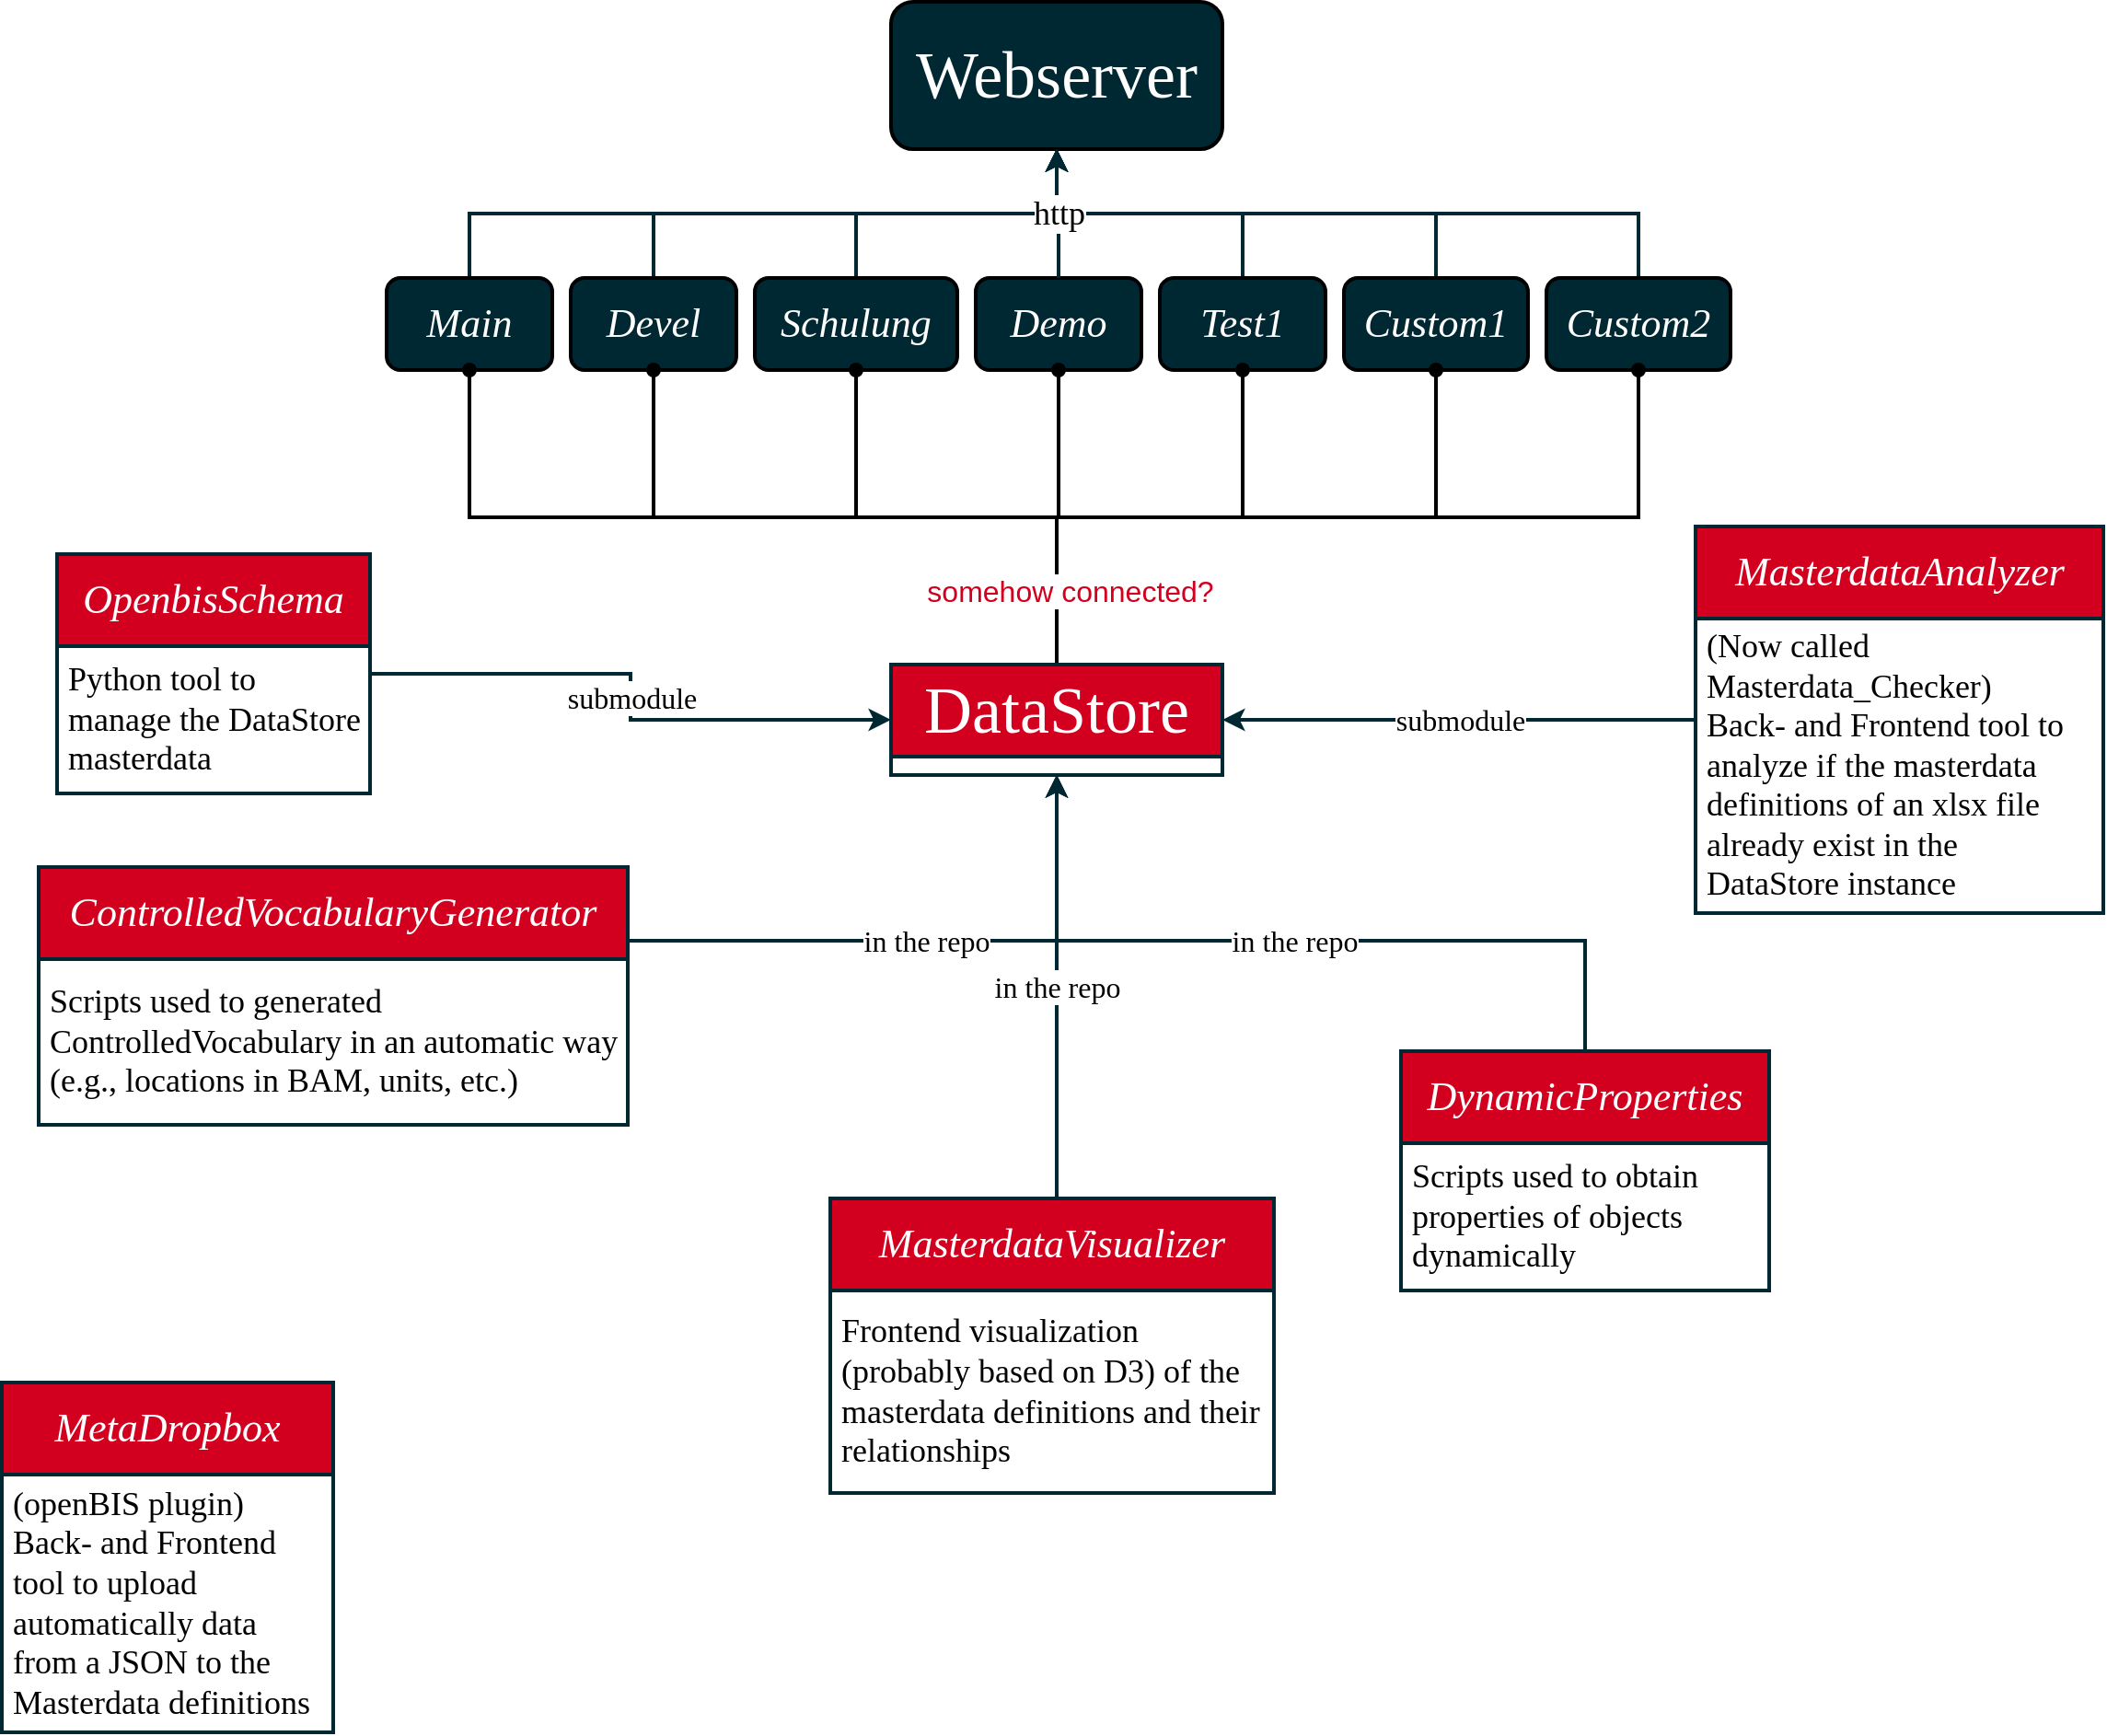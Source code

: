 <mxfile version="24.8.6">
  <diagram id="C5RBs43oDa-KdzZeNtuy" name="Page-1">
    <mxGraphModel dx="2022" dy="743" grid="1" gridSize="10" guides="1" tooltips="1" connect="1" arrows="1" fold="1" page="1" pageScale="1" pageWidth="827" pageHeight="1169" math="0" shadow="0">
      <root>
        <mxCell id="WIyWlLk6GJQsqaUBKTNV-0" />
        <mxCell id="WIyWlLk6GJQsqaUBKTNV-1" parent="WIyWlLk6GJQsqaUBKTNV-0" />
        <mxCell id="n2oDj2GFMUZe_3VKMbaY-55" value="&lt;span style=&quot;font-family: Klavika; font-size: 16px;&quot;&gt;in the repo&lt;/span&gt;" style="edgeStyle=orthogonalEdgeStyle;rounded=0;orthogonalLoop=1;jettySize=auto;html=1;strokeColor=#002832;strokeWidth=2;" edge="1" parent="WIyWlLk6GJQsqaUBKTNV-1" source="n2oDj2GFMUZe_3VKMbaY-38" target="n2oDj2GFMUZe_3VKMbaY-22">
          <mxGeometry relative="1" as="geometry">
            <Array as="points">
              <mxPoint x="413" y="620" />
              <mxPoint x="413" y="620" />
            </Array>
          </mxGeometry>
        </mxCell>
        <mxCell id="n2oDj2GFMUZe_3VKMbaY-56" value="&lt;font face=&quot;Klavika&quot;&gt;&lt;span style=&quot;font-size: 16px;&quot;&gt;submodule&lt;/span&gt;&lt;/font&gt;" style="edgeStyle=orthogonalEdgeStyle;rounded=0;orthogonalLoop=1;jettySize=auto;html=1;strokeColor=#002832;strokeWidth=2;" edge="1" parent="WIyWlLk6GJQsqaUBKTNV-1" source="n2oDj2GFMUZe_3VKMbaY-40" target="n2oDj2GFMUZe_3VKMbaY-22">
          <mxGeometry relative="1" as="geometry" />
        </mxCell>
        <mxCell id="n2oDj2GFMUZe_3VKMbaY-57" value="&lt;span style=&quot;font-family: Klavika; font-size: 16px;&quot;&gt;in the repo&lt;/span&gt;" style="edgeStyle=orthogonalEdgeStyle;rounded=0;orthogonalLoop=1;jettySize=auto;html=1;strokeColor=#002832;strokeWidth=2;" edge="1" parent="WIyWlLk6GJQsqaUBKTNV-1" source="n2oDj2GFMUZe_3VKMbaY-42" target="n2oDj2GFMUZe_3VKMbaY-22">
          <mxGeometry relative="1" as="geometry">
            <Array as="points">
              <mxPoint x="413" y="520" />
            </Array>
          </mxGeometry>
        </mxCell>
        <mxCell id="n2oDj2GFMUZe_3VKMbaY-52" value="&lt;font style=&quot;font-size: 16px;&quot; face=&quot;Klavika&quot;&gt;submodule&lt;/font&gt;" style="edgeStyle=orthogonalEdgeStyle;rounded=0;orthogonalLoop=1;jettySize=auto;html=1;strokeColor=#002832;strokeWidth=2;" edge="1" parent="WIyWlLk6GJQsqaUBKTNV-1" source="n2oDj2GFMUZe_3VKMbaY-29" target="n2oDj2GFMUZe_3VKMbaY-22">
          <mxGeometry relative="1" as="geometry" />
        </mxCell>
        <mxCell id="n2oDj2GFMUZe_3VKMbaY-0" value="Webserver" style="rounded=1;whiteSpace=wrap;html=1;fontFamily=Klavika;fontSize=36;fillColor=#002832;fontColor=#FFFFFF;strokeWidth=2;" vertex="1" parent="WIyWlLk6GJQsqaUBKTNV-1">
          <mxGeometry x="323" y="10" width="180" height="80" as="geometry" />
        </mxCell>
        <mxCell id="n2oDj2GFMUZe_3VKMbaY-9" value="" style="edgeStyle=orthogonalEdgeStyle;rounded=0;orthogonalLoop=1;jettySize=auto;html=1;exitX=0.5;exitY=0;exitDx=0;exitDy=0;strokeColor=#002832;strokeWidth=2;" edge="1" parent="WIyWlLk6GJQsqaUBKTNV-1" source="n2oDj2GFMUZe_3VKMbaY-1" target="n2oDj2GFMUZe_3VKMbaY-0">
          <mxGeometry relative="1" as="geometry" />
        </mxCell>
        <mxCell id="n2oDj2GFMUZe_3VKMbaY-1" value="&lt;i style=&quot;font-size: 22px;&quot;&gt;&lt;font style=&quot;font-size: 22px;&quot;&gt;Main&lt;/font&gt;&lt;/i&gt;" style="rounded=1;whiteSpace=wrap;html=1;fontFamily=Klavika;fontSize=22;fillColor=#002832;fontColor=#FFFFFF;strokeWidth=2;" vertex="1" parent="WIyWlLk6GJQsqaUBKTNV-1">
          <mxGeometry x="49" y="160" width="90" height="50" as="geometry" />
        </mxCell>
        <mxCell id="n2oDj2GFMUZe_3VKMbaY-10" style="edgeStyle=orthogonalEdgeStyle;rounded=0;orthogonalLoop=1;jettySize=auto;html=1;exitX=0.5;exitY=0;exitDx=0;exitDy=0;strokeColor=#002832;strokeWidth=2;" edge="1" parent="WIyWlLk6GJQsqaUBKTNV-1" source="n2oDj2GFMUZe_3VKMbaY-2" target="n2oDj2GFMUZe_3VKMbaY-0">
          <mxGeometry relative="1" as="geometry" />
        </mxCell>
        <mxCell id="n2oDj2GFMUZe_3VKMbaY-2" value="&lt;i&gt;Devel&lt;/i&gt;" style="rounded=1;whiteSpace=wrap;html=1;fontFamily=Klavika;fontSize=22;fillColor=#002832;fontColor=#FFFFFF;strokeWidth=2;" vertex="1" parent="WIyWlLk6GJQsqaUBKTNV-1">
          <mxGeometry x="149" y="160" width="90" height="50" as="geometry" />
        </mxCell>
        <mxCell id="n2oDj2GFMUZe_3VKMbaY-11" style="edgeStyle=orthogonalEdgeStyle;rounded=0;orthogonalLoop=1;jettySize=auto;html=1;exitX=0.5;exitY=0;exitDx=0;exitDy=0;strokeColor=#002832;strokeWidth=2;" edge="1" parent="WIyWlLk6GJQsqaUBKTNV-1" source="n2oDj2GFMUZe_3VKMbaY-3" target="n2oDj2GFMUZe_3VKMbaY-0">
          <mxGeometry relative="1" as="geometry" />
        </mxCell>
        <mxCell id="n2oDj2GFMUZe_3VKMbaY-3" value="&lt;i&gt;Schulung&lt;/i&gt;" style="rounded=1;whiteSpace=wrap;html=1;fontFamily=Klavika;fontSize=22;fillColor=#002832;fontColor=#FFFFFF;strokeWidth=2;" vertex="1" parent="WIyWlLk6GJQsqaUBKTNV-1">
          <mxGeometry x="249" y="160" width="110" height="50" as="geometry" />
        </mxCell>
        <mxCell id="n2oDj2GFMUZe_3VKMbaY-4" value="&lt;i&gt;Demo&lt;/i&gt;" style="rounded=1;whiteSpace=wrap;html=1;fontFamily=Klavika;fontSize=22;fillColor=#002832;fontColor=#FFFFFF;strokeWidth=2;" vertex="1" parent="WIyWlLk6GJQsqaUBKTNV-1">
          <mxGeometry x="369" y="160" width="90" height="50" as="geometry" />
        </mxCell>
        <mxCell id="n2oDj2GFMUZe_3VKMbaY-13" style="edgeStyle=orthogonalEdgeStyle;rounded=0;orthogonalLoop=1;jettySize=auto;html=1;exitX=0.5;exitY=0;exitDx=0;exitDy=0;strokeColor=#002832;strokeWidth=2;" edge="1" parent="WIyWlLk6GJQsqaUBKTNV-1" source="n2oDj2GFMUZe_3VKMbaY-5" target="n2oDj2GFMUZe_3VKMbaY-0">
          <mxGeometry relative="1" as="geometry" />
        </mxCell>
        <mxCell id="n2oDj2GFMUZe_3VKMbaY-5" value="&lt;i&gt;Test1&lt;/i&gt;" style="rounded=1;whiteSpace=wrap;html=1;fontFamily=Klavika;fontSize=22;fillColor=#002832;fontColor=#FFFFFF;strokeWidth=2;" vertex="1" parent="WIyWlLk6GJQsqaUBKTNV-1">
          <mxGeometry x="469" y="160" width="90" height="50" as="geometry" />
        </mxCell>
        <mxCell id="n2oDj2GFMUZe_3VKMbaY-14" style="edgeStyle=orthogonalEdgeStyle;rounded=0;orthogonalLoop=1;jettySize=auto;html=1;exitX=0.5;exitY=0;exitDx=0;exitDy=0;strokeColor=#002832;strokeWidth=2;" edge="1" parent="WIyWlLk6GJQsqaUBKTNV-1" source="n2oDj2GFMUZe_3VKMbaY-6" target="n2oDj2GFMUZe_3VKMbaY-0">
          <mxGeometry relative="1" as="geometry" />
        </mxCell>
        <mxCell id="n2oDj2GFMUZe_3VKMbaY-6" value="&lt;i&gt;Custom1&lt;/i&gt;" style="rounded=1;whiteSpace=wrap;html=1;fontFamily=Klavika;fontSize=22;fillColor=#002832;fontColor=#FFFFFF;strokeWidth=2;" vertex="1" parent="WIyWlLk6GJQsqaUBKTNV-1">
          <mxGeometry x="569" y="160" width="100" height="50" as="geometry" />
        </mxCell>
        <mxCell id="n2oDj2GFMUZe_3VKMbaY-15" style="edgeStyle=orthogonalEdgeStyle;rounded=0;orthogonalLoop=1;jettySize=auto;html=1;exitX=0.5;exitY=0;exitDx=0;exitDy=0;strokeColor=#002832;strokeWidth=2;" edge="1" parent="WIyWlLk6GJQsqaUBKTNV-1" source="n2oDj2GFMUZe_3VKMbaY-7" target="n2oDj2GFMUZe_3VKMbaY-0">
          <mxGeometry relative="1" as="geometry" />
        </mxCell>
        <mxCell id="n2oDj2GFMUZe_3VKMbaY-7" value="&lt;i&gt;Custom2&lt;/i&gt;" style="rounded=1;whiteSpace=wrap;html=1;fontFamily=Klavika;fontSize=22;fillColor=#002832;fontColor=#FFFFFF;strokeWidth=2;" vertex="1" parent="WIyWlLk6GJQsqaUBKTNV-1">
          <mxGeometry x="679" y="160" width="100" height="50" as="geometry" />
        </mxCell>
        <mxCell id="n2oDj2GFMUZe_3VKMbaY-12" value="&lt;font style=&quot;font-size: 18px;&quot; face=&quot;Klavika&quot;&gt;http&lt;/font&gt;" style="edgeStyle=orthogonalEdgeStyle;rounded=0;orthogonalLoop=1;jettySize=auto;html=1;exitX=0.5;exitY=0;exitDx=0;exitDy=0;strokeColor=#002832;strokeWidth=2;" edge="1" parent="WIyWlLk6GJQsqaUBKTNV-1" source="n2oDj2GFMUZe_3VKMbaY-4" target="n2oDj2GFMUZe_3VKMbaY-0">
          <mxGeometry relative="1" as="geometry" />
        </mxCell>
        <mxCell id="n2oDj2GFMUZe_3VKMbaY-61" style="edgeStyle=orthogonalEdgeStyle;rounded=0;orthogonalLoop=1;jettySize=auto;html=1;exitX=0.5;exitY=0;exitDx=0;exitDy=0;endArrow=oval;endFill=1;strokeWidth=2;" edge="1" parent="WIyWlLk6GJQsqaUBKTNV-1" source="n2oDj2GFMUZe_3VKMbaY-22" target="n2oDj2GFMUZe_3VKMbaY-1">
          <mxGeometry relative="1" as="geometry" />
        </mxCell>
        <mxCell id="n2oDj2GFMUZe_3VKMbaY-62" style="edgeStyle=orthogonalEdgeStyle;rounded=0;orthogonalLoop=1;jettySize=auto;html=1;exitX=0.5;exitY=0;exitDx=0;exitDy=0;strokeWidth=2;endArrow=oval;endFill=1;" edge="1" parent="WIyWlLk6GJQsqaUBKTNV-1" source="n2oDj2GFMUZe_3VKMbaY-22" target="n2oDj2GFMUZe_3VKMbaY-2">
          <mxGeometry relative="1" as="geometry" />
        </mxCell>
        <mxCell id="n2oDj2GFMUZe_3VKMbaY-63" style="edgeStyle=orthogonalEdgeStyle;rounded=0;orthogonalLoop=1;jettySize=auto;html=1;exitX=0.5;exitY=0;exitDx=0;exitDy=0;strokeWidth=2;endArrow=oval;endFill=1;" edge="1" parent="WIyWlLk6GJQsqaUBKTNV-1" source="n2oDj2GFMUZe_3VKMbaY-22" target="n2oDj2GFMUZe_3VKMbaY-3">
          <mxGeometry relative="1" as="geometry" />
        </mxCell>
        <mxCell id="n2oDj2GFMUZe_3VKMbaY-64" style="edgeStyle=orthogonalEdgeStyle;rounded=0;orthogonalLoop=1;jettySize=auto;html=1;exitX=0.5;exitY=0;exitDx=0;exitDy=0;strokeWidth=2;endArrow=oval;endFill=1;" edge="1" parent="WIyWlLk6GJQsqaUBKTNV-1" source="n2oDj2GFMUZe_3VKMbaY-22" target="n2oDj2GFMUZe_3VKMbaY-4">
          <mxGeometry relative="1" as="geometry" />
        </mxCell>
        <mxCell id="n2oDj2GFMUZe_3VKMbaY-65" style="edgeStyle=orthogonalEdgeStyle;rounded=0;orthogonalLoop=1;jettySize=auto;html=1;exitX=0.5;exitY=0;exitDx=0;exitDy=0;strokeWidth=2;endArrow=oval;endFill=1;" edge="1" parent="WIyWlLk6GJQsqaUBKTNV-1" source="n2oDj2GFMUZe_3VKMbaY-22" target="n2oDj2GFMUZe_3VKMbaY-5">
          <mxGeometry relative="1" as="geometry" />
        </mxCell>
        <mxCell id="n2oDj2GFMUZe_3VKMbaY-66" style="edgeStyle=orthogonalEdgeStyle;rounded=0;orthogonalLoop=1;jettySize=auto;html=1;exitX=0.5;exitY=0;exitDx=0;exitDy=0;strokeWidth=2;endArrow=oval;endFill=1;" edge="1" parent="WIyWlLk6GJQsqaUBKTNV-1" source="n2oDj2GFMUZe_3VKMbaY-22" target="n2oDj2GFMUZe_3VKMbaY-6">
          <mxGeometry relative="1" as="geometry" />
        </mxCell>
        <mxCell id="n2oDj2GFMUZe_3VKMbaY-67" value="&lt;font color=&quot;#d2001e&quot; style=&quot;font-size: 16px;&quot;&gt;somehow connected?&lt;/font&gt;" style="edgeStyle=orthogonalEdgeStyle;rounded=0;orthogonalLoop=1;jettySize=auto;html=1;exitX=0.5;exitY=0;exitDx=0;exitDy=0;strokeWidth=2;endArrow=oval;endFill=1;" edge="1" parent="WIyWlLk6GJQsqaUBKTNV-1" source="n2oDj2GFMUZe_3VKMbaY-22" target="n2oDj2GFMUZe_3VKMbaY-7">
          <mxGeometry x="-0.832" y="-7" relative="1" as="geometry">
            <mxPoint as="offset" />
          </mxGeometry>
        </mxCell>
        <mxCell id="n2oDj2GFMUZe_3VKMbaY-22" value="DataStore" style="swimlane;fontStyle=0;childLayout=stackLayout;horizontal=1;startSize=50;horizontalStack=0;resizeParent=1;resizeParentMax=0;resizeLast=0;collapsible=1;marginBottom=0;whiteSpace=wrap;html=1;fontFamily=Klavika;fillColor=#D2001E;strokeColor=#002832;strokeWidth=2;fontColor=#FFFFFF;fontSize=36;" vertex="1" collapsed="1" parent="WIyWlLk6GJQsqaUBKTNV-1">
          <mxGeometry x="323" y="370" width="180" height="60" as="geometry">
            <mxRectangle x="249" y="270" width="281" height="130" as="alternateBounds" />
          </mxGeometry>
        </mxCell>
        <mxCell id="n2oDj2GFMUZe_3VKMbaY-36" value="MetaDropbox" style="swimlane;fontStyle=2;childLayout=stackLayout;horizontal=1;startSize=50;horizontalStack=0;resizeParent=1;resizeParentMax=0;resizeLast=0;collapsible=1;marginBottom=0;whiteSpace=wrap;html=1;fontFamily=Klavika;fillColor=#D2001E;strokeColor=#002832;strokeWidth=2;fontColor=#FFFFFF;fontSize=22;" vertex="1" parent="WIyWlLk6GJQsqaUBKTNV-1">
          <mxGeometry x="-160" y="760" width="180" height="190" as="geometry" />
        </mxCell>
        <mxCell id="n2oDj2GFMUZe_3VKMbaY-37" value="(openBIS plugin)&lt;div&gt;Back- and Frontend tool to upload automatically data from a JSON to the Masterdata definitions&lt;/div&gt;" style="text;strokeColor=#002832;fillColor=default;align=left;verticalAlign=middle;spacingLeft=4;spacingRight=4;overflow=hidden;points=[[0,0.5],[1,0.5]];portConstraint=eastwest;rotatable=0;whiteSpace=wrap;html=1;fontFamily=Klavika;fontSize=18;strokeWidth=2;" vertex="1" parent="n2oDj2GFMUZe_3VKMbaY-36">
          <mxGeometry y="50" width="180" height="140" as="geometry" />
        </mxCell>
        <mxCell id="n2oDj2GFMUZe_3VKMbaY-38" value="MasterdataVisualizer" style="swimlane;fontStyle=2;childLayout=stackLayout;horizontal=1;startSize=50;horizontalStack=0;resizeParent=1;resizeParentMax=0;resizeLast=0;collapsible=1;marginBottom=0;whiteSpace=wrap;html=1;fontFamily=Klavika;fillColor=#D2001E;strokeColor=#002832;strokeWidth=2;fontColor=#FFFFFF;fontSize=22;" vertex="1" parent="WIyWlLk6GJQsqaUBKTNV-1">
          <mxGeometry x="290" y="660" width="241" height="160" as="geometry" />
        </mxCell>
        <mxCell id="n2oDj2GFMUZe_3VKMbaY-39" value="Frontend visualization (probably based on D3) of the masterdata definitions and their relationships" style="text;strokeColor=#002832;fillColor=default;align=left;verticalAlign=middle;spacingLeft=4;spacingRight=4;overflow=hidden;points=[[0,0.5],[1,0.5]];portConstraint=eastwest;rotatable=0;whiteSpace=wrap;html=1;fontFamily=Klavika;fontSize=18;strokeWidth=2;" vertex="1" parent="n2oDj2GFMUZe_3VKMbaY-38">
          <mxGeometry y="50" width="241" height="110" as="geometry" />
        </mxCell>
        <mxCell id="n2oDj2GFMUZe_3VKMbaY-40" value="MasterdataAnalyzer" style="swimlane;fontStyle=2;childLayout=stackLayout;horizontal=1;startSize=50;horizontalStack=0;resizeParent=1;resizeParentMax=0;resizeLast=0;collapsible=1;marginBottom=0;whiteSpace=wrap;html=1;fontFamily=Klavika;fillColor=#D2001E;strokeColor=#002832;strokeWidth=2;fontColor=#FFFFFF;fontSize=22;" vertex="1" parent="WIyWlLk6GJQsqaUBKTNV-1">
          <mxGeometry x="760" y="295" width="221.5" height="210" as="geometry" />
        </mxCell>
        <mxCell id="n2oDj2GFMUZe_3VKMbaY-41" value="(Now called Masterdata_Checker)&lt;div&gt;Back- and Frontend tool to analyze if the masterdata definitions of an xlsx file already exist in the DataStore instance&lt;/div&gt;" style="text;strokeColor=#002832;fillColor=default;align=left;verticalAlign=middle;spacingLeft=4;spacingRight=4;overflow=hidden;points=[[0,0.5],[1,0.5]];portConstraint=eastwest;rotatable=0;whiteSpace=wrap;html=1;fontFamily=Klavika;fontSize=18;strokeWidth=2;" vertex="1" parent="n2oDj2GFMUZe_3VKMbaY-40">
          <mxGeometry y="50" width="221.5" height="160" as="geometry" />
        </mxCell>
        <mxCell id="n2oDj2GFMUZe_3VKMbaY-42" value="ControlledVocabularyGenerator" style="swimlane;fontStyle=2;childLayout=stackLayout;horizontal=1;startSize=50;horizontalStack=0;resizeParent=1;resizeParentMax=0;resizeLast=0;collapsible=1;marginBottom=0;whiteSpace=wrap;html=1;fontFamily=Klavika;fillColor=#D2001E;strokeColor=#002832;strokeWidth=2;fontColor=#FFFFFF;fontSize=22;" vertex="1" parent="WIyWlLk6GJQsqaUBKTNV-1">
          <mxGeometry x="-140" y="480" width="320" height="140" as="geometry" />
        </mxCell>
        <mxCell id="n2oDj2GFMUZe_3VKMbaY-43" value="Scripts used to generated ControlledVocabulary in an automatic way (e.g., locations in BAM, units, etc.)" style="text;strokeColor=#002832;fillColor=default;align=left;verticalAlign=middle;spacingLeft=4;spacingRight=4;overflow=hidden;points=[[0,0.5],[1,0.5]];portConstraint=eastwest;rotatable=0;whiteSpace=wrap;html=1;fontFamily=Klavika;fontSize=18;strokeWidth=2;" vertex="1" parent="n2oDj2GFMUZe_3VKMbaY-42">
          <mxGeometry y="50" width="320" height="90" as="geometry" />
        </mxCell>
        <mxCell id="n2oDj2GFMUZe_3VKMbaY-68" value="&lt;font face=&quot;Klavika&quot; style=&quot;font-size: 16px;&quot;&gt;in the repo&lt;/font&gt;" style="edgeStyle=orthogonalEdgeStyle;rounded=0;orthogonalLoop=1;jettySize=auto;html=1;strokeWidth=2;strokeColor=#002832;" edge="1" parent="WIyWlLk6GJQsqaUBKTNV-1" source="n2oDj2GFMUZe_3VKMbaY-44" target="n2oDj2GFMUZe_3VKMbaY-22">
          <mxGeometry relative="1" as="geometry">
            <Array as="points">
              <mxPoint x="700" y="520" />
              <mxPoint x="413" y="520" />
            </Array>
          </mxGeometry>
        </mxCell>
        <mxCell id="n2oDj2GFMUZe_3VKMbaY-44" value="DynamicProperties" style="swimlane;fontStyle=2;childLayout=stackLayout;horizontal=1;startSize=50;horizontalStack=0;resizeParent=1;resizeParentMax=0;resizeLast=0;collapsible=1;marginBottom=0;whiteSpace=wrap;html=1;fontFamily=Klavika;fillColor=#D2001E;strokeColor=#002832;strokeWidth=2;fontColor=#FFFFFF;fontSize=22;" vertex="1" parent="WIyWlLk6GJQsqaUBKTNV-1">
          <mxGeometry x="600" y="580" width="200" height="130" as="geometry" />
        </mxCell>
        <mxCell id="n2oDj2GFMUZe_3VKMbaY-45" value="Scripts used to obtain properties of objects dynamically" style="text;strokeColor=#002832;fillColor=default;align=left;verticalAlign=middle;spacingLeft=4;spacingRight=4;overflow=hidden;points=[[0,0.5],[1,0.5]];portConstraint=eastwest;rotatable=0;whiteSpace=wrap;html=1;fontFamily=Klavika;fontSize=18;strokeWidth=2;" vertex="1" parent="n2oDj2GFMUZe_3VKMbaY-44">
          <mxGeometry y="50" width="200" height="80" as="geometry" />
        </mxCell>
        <mxCell id="n2oDj2GFMUZe_3VKMbaY-29" value="OpenbisSchema" style="swimlane;fontStyle=2;childLayout=stackLayout;horizontal=1;startSize=50;horizontalStack=0;resizeParent=1;resizeParentMax=0;resizeLast=0;collapsible=1;marginBottom=0;whiteSpace=wrap;html=1;fontFamily=Klavika;fillColor=#D2001E;strokeColor=#002832;strokeWidth=2;fontColor=#FFFFFF;fontSize=22;" vertex="1" parent="WIyWlLk6GJQsqaUBKTNV-1">
          <mxGeometry x="-130" y="310" width="170" height="130" as="geometry">
            <mxRectangle x="-90" y="400" width="180" height="50" as="alternateBounds" />
          </mxGeometry>
        </mxCell>
        <mxCell id="n2oDj2GFMUZe_3VKMbaY-30" value="Python tool to manage the DataStore masterdata" style="text;align=left;verticalAlign=middle;spacingLeft=4;spacingRight=4;overflow=hidden;points=[[0,0.5],[1,0.5]];portConstraint=eastwest;rotatable=0;whiteSpace=wrap;html=1;fontFamily=Klavika;fontSize=18;fillColor=default;strokeColor=#002832;strokeWidth=2;" vertex="1" parent="n2oDj2GFMUZe_3VKMbaY-29">
          <mxGeometry y="50" width="170" height="80" as="geometry" />
        </mxCell>
      </root>
    </mxGraphModel>
  </diagram>
</mxfile>
